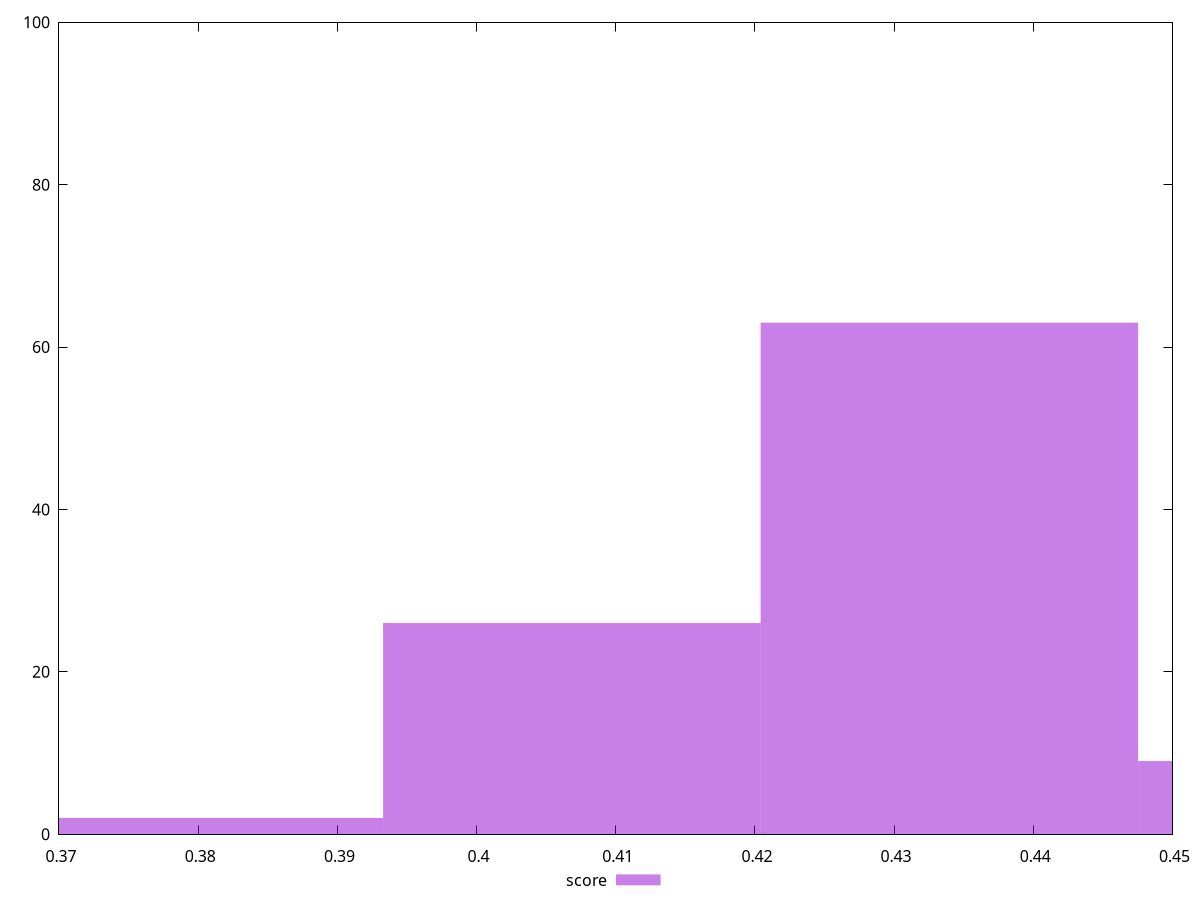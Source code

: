 reset

$score <<EOF
0.37972377941943364 2
0.43397003362220987 63
0.4068469065208218 26
0.46109316072359796 9
EOF

set key outside below
set boxwidth 0.027123127101388117
set xrange [0.37:0.45]
set yrange [0:100]
set trange [0:100]
set style fill transparent solid 0.5 noborder
set terminal svg size 640, 490 enhanced background rgb 'white'
set output "report_00015_2021-02-09T16-11-33.973Z/uses-rel-preload/samples/pages+cached+noadtech+nomedia+nocss/score/histogram.svg"

plot $score title "score" with boxes

reset
